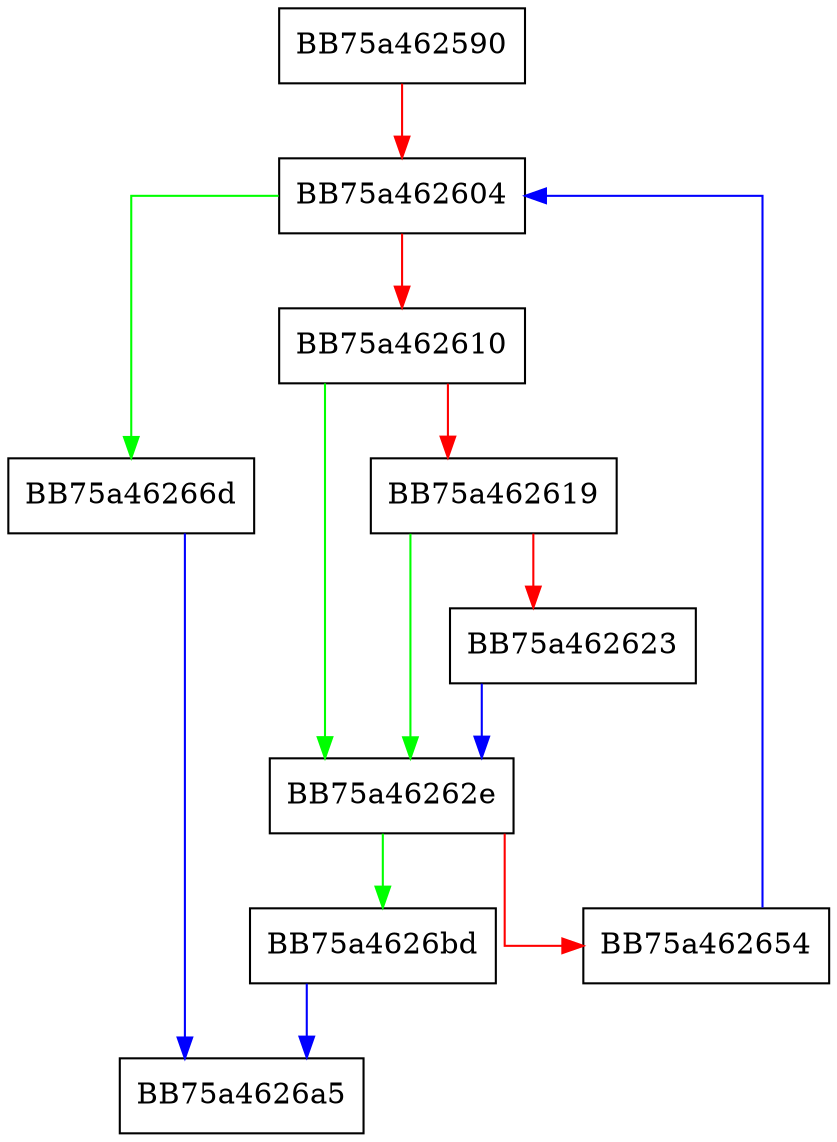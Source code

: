 digraph rebuildPage {
  node [shape="box"];
  graph [splines=ortho];
  BB75a462590 -> BB75a462604 [color="red"];
  BB75a462604 -> BB75a46266d [color="green"];
  BB75a462604 -> BB75a462610 [color="red"];
  BB75a462610 -> BB75a46262e [color="green"];
  BB75a462610 -> BB75a462619 [color="red"];
  BB75a462619 -> BB75a46262e [color="green"];
  BB75a462619 -> BB75a462623 [color="red"];
  BB75a462623 -> BB75a46262e [color="blue"];
  BB75a46262e -> BB75a4626bd [color="green"];
  BB75a46262e -> BB75a462654 [color="red"];
  BB75a462654 -> BB75a462604 [color="blue"];
  BB75a46266d -> BB75a4626a5 [color="blue"];
  BB75a4626bd -> BB75a4626a5 [color="blue"];
}